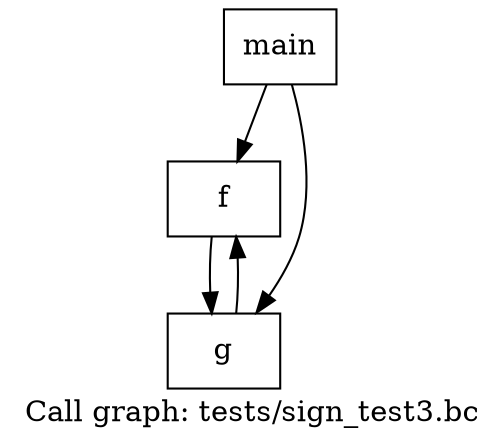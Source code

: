 digraph "Call graph: tests/sign_test3.bc" {
	label="Call graph: tests/sign_test3.bc";

	Node0x7f93ba4107d0 [shape=record,label="{f}"];
	Node0x7f93ba4107d0 -> Node0x7f93ba6189b0;
	Node0x7f93ba4108e0 [shape=record,label="{main}"];
	Node0x7f93ba4108e0 -> Node0x7f93ba4107d0;
	Node0x7f93ba4108e0 -> Node0x7f93ba6189b0;
	Node0x7f93ba6189b0 [shape=record,label="{g}"];
	Node0x7f93ba6189b0 -> Node0x7f93ba4107d0;
}
